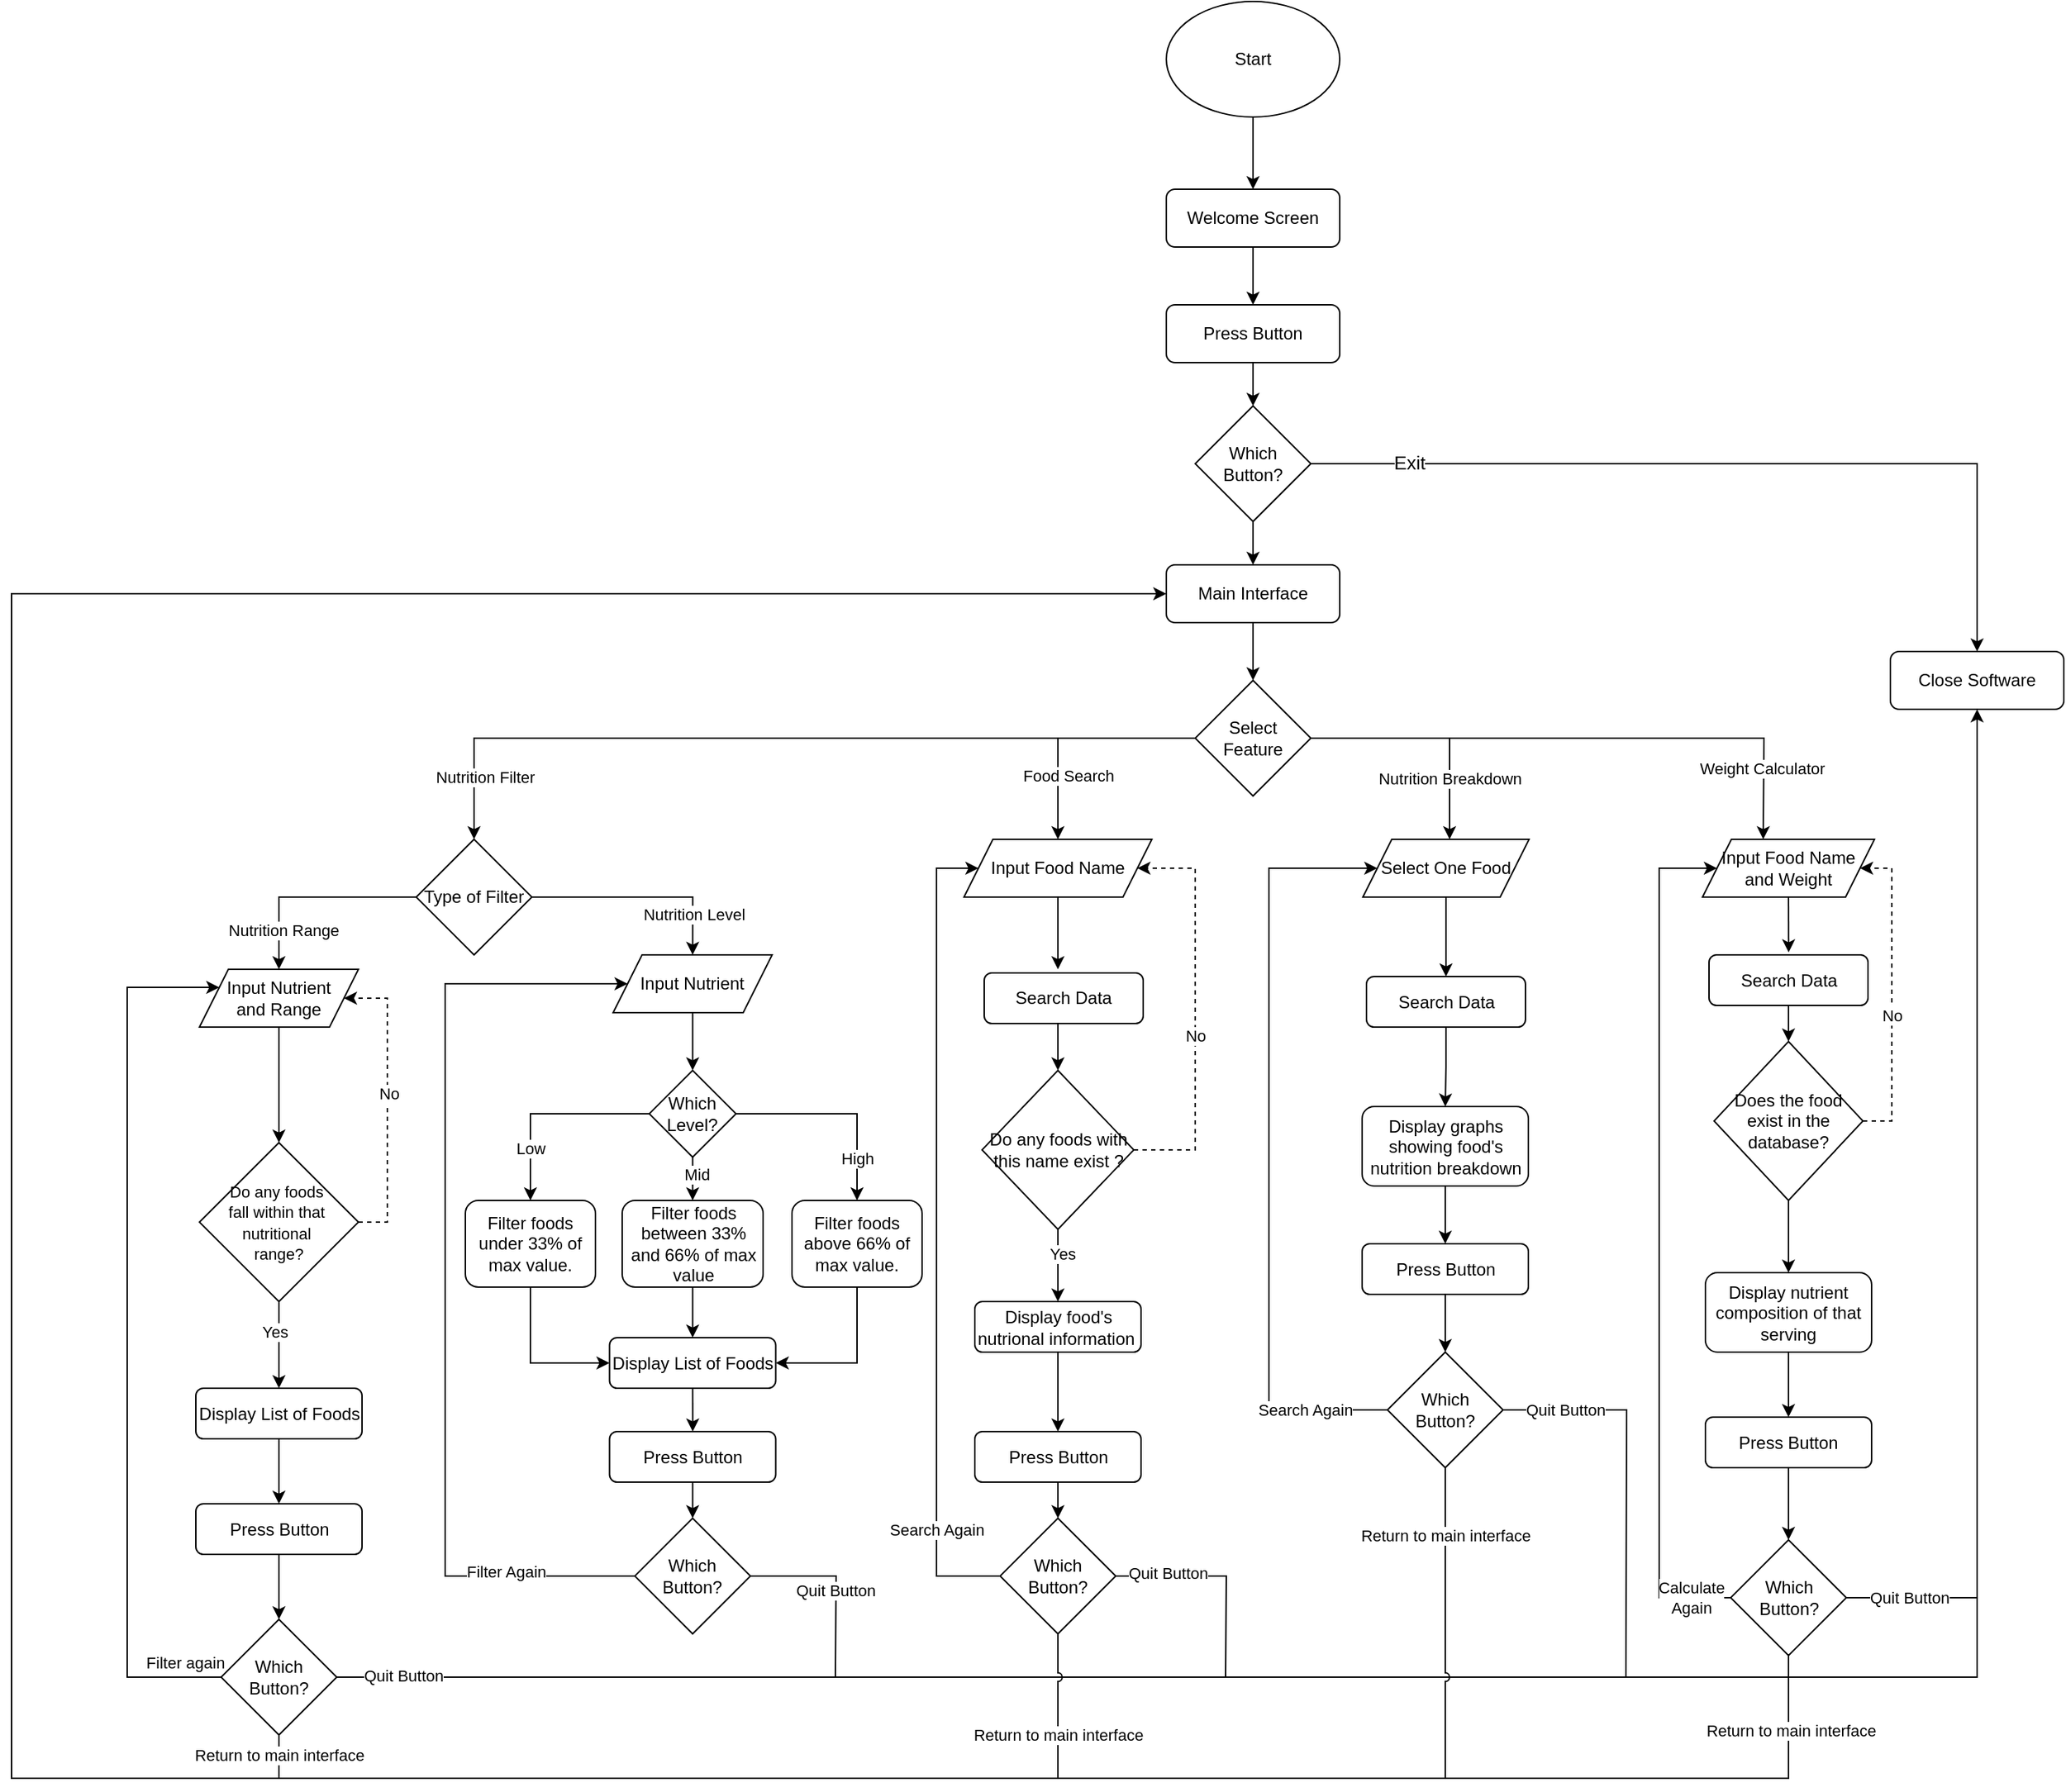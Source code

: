 <mxfile version="24.7.7">
  <diagram id="C5RBs43oDa-KdzZeNtuy" name="Page-1">
    <mxGraphModel dx="3215" dy="1512" grid="1" gridSize="10" guides="1" tooltips="1" connect="1" arrows="1" fold="1" page="1" pageScale="1" pageWidth="827" pageHeight="1169" math="0" shadow="0">
      <root>
        <mxCell id="WIyWlLk6GJQsqaUBKTNV-0" />
        <mxCell id="WIyWlLk6GJQsqaUBKTNV-1" parent="WIyWlLk6GJQsqaUBKTNV-0" />
        <mxCell id="heyaywztZK_FHNSPYzDM-2" style="edgeStyle=orthogonalEdgeStyle;rounded=0;orthogonalLoop=1;jettySize=auto;html=1;exitX=0.5;exitY=1;exitDx=0;exitDy=0;entryX=0.5;entryY=0;entryDx=0;entryDy=0;" edge="1" parent="WIyWlLk6GJQsqaUBKTNV-1" source="heyaywztZK_FHNSPYzDM-0" target="heyaywztZK_FHNSPYzDM-1">
          <mxGeometry relative="1" as="geometry" />
        </mxCell>
        <mxCell id="heyaywztZK_FHNSPYzDM-0" value="Start" style="ellipse;whiteSpace=wrap;html=1;" vertex="1" parent="WIyWlLk6GJQsqaUBKTNV-1">
          <mxGeometry x="439" y="30" width="120" height="80" as="geometry" />
        </mxCell>
        <mxCell id="heyaywztZK_FHNSPYzDM-6" style="edgeStyle=orthogonalEdgeStyle;rounded=0;orthogonalLoop=1;jettySize=auto;html=1;exitX=0.5;exitY=1;exitDx=0;exitDy=0;entryX=0.5;entryY=0;entryDx=0;entryDy=0;" edge="1" parent="WIyWlLk6GJQsqaUBKTNV-1" source="heyaywztZK_FHNSPYzDM-1" target="heyaywztZK_FHNSPYzDM-5">
          <mxGeometry relative="1" as="geometry" />
        </mxCell>
        <mxCell id="heyaywztZK_FHNSPYzDM-1" value="Welcome Screen" style="rounded=1;whiteSpace=wrap;html=1;" vertex="1" parent="WIyWlLk6GJQsqaUBKTNV-1">
          <mxGeometry x="439" y="160" width="120" height="40" as="geometry" />
        </mxCell>
        <mxCell id="heyaywztZK_FHNSPYzDM-8" style="edgeStyle=orthogonalEdgeStyle;rounded=0;orthogonalLoop=1;jettySize=auto;html=1;exitX=1;exitY=0.5;exitDx=0;exitDy=0;entryX=0.5;entryY=0;entryDx=0;entryDy=0;" edge="1" parent="WIyWlLk6GJQsqaUBKTNV-1" source="heyaywztZK_FHNSPYzDM-3" target="heyaywztZK_FHNSPYzDM-7">
          <mxGeometry relative="1" as="geometry" />
        </mxCell>
        <mxCell id="heyaywztZK_FHNSPYzDM-9" value="&lt;font style=&quot;font-size: 13px;&quot;&gt;Exit&lt;/font&gt;" style="edgeLabel;html=1;align=center;verticalAlign=middle;resizable=0;points=[];" vertex="1" connectable="0" parent="heyaywztZK_FHNSPYzDM-8">
          <mxGeometry x="-0.77" y="1" relative="1" as="geometry">
            <mxPoint as="offset" />
          </mxGeometry>
        </mxCell>
        <mxCell id="heyaywztZK_FHNSPYzDM-13" style="edgeStyle=orthogonalEdgeStyle;rounded=0;orthogonalLoop=1;jettySize=auto;html=1;exitX=0.5;exitY=1;exitDx=0;exitDy=0;entryX=0.5;entryY=0;entryDx=0;entryDy=0;" edge="1" parent="WIyWlLk6GJQsqaUBKTNV-1" source="heyaywztZK_FHNSPYzDM-3" target="heyaywztZK_FHNSPYzDM-12">
          <mxGeometry relative="1" as="geometry" />
        </mxCell>
        <mxCell id="heyaywztZK_FHNSPYzDM-3" value="Which Button?" style="rhombus;whiteSpace=wrap;html=1;" vertex="1" parent="WIyWlLk6GJQsqaUBKTNV-1">
          <mxGeometry x="459" y="310" width="80" height="80" as="geometry" />
        </mxCell>
        <mxCell id="heyaywztZK_FHNSPYzDM-11" style="edgeStyle=orthogonalEdgeStyle;rounded=0;orthogonalLoop=1;jettySize=auto;html=1;exitX=0.5;exitY=1;exitDx=0;exitDy=0;entryX=0.5;entryY=0;entryDx=0;entryDy=0;" edge="1" parent="WIyWlLk6GJQsqaUBKTNV-1" source="heyaywztZK_FHNSPYzDM-5" target="heyaywztZK_FHNSPYzDM-3">
          <mxGeometry relative="1" as="geometry" />
        </mxCell>
        <mxCell id="heyaywztZK_FHNSPYzDM-5" value="Press Button" style="rounded=1;whiteSpace=wrap;html=1;" vertex="1" parent="WIyWlLk6GJQsqaUBKTNV-1">
          <mxGeometry x="439" y="240" width="120" height="40" as="geometry" />
        </mxCell>
        <mxCell id="heyaywztZK_FHNSPYzDM-7" value="Close Software" style="rounded=1;whiteSpace=wrap;html=1;" vertex="1" parent="WIyWlLk6GJQsqaUBKTNV-1">
          <mxGeometry x="940" y="480" width="120" height="40" as="geometry" />
        </mxCell>
        <mxCell id="heyaywztZK_FHNSPYzDM-15" style="edgeStyle=orthogonalEdgeStyle;rounded=0;orthogonalLoop=1;jettySize=auto;html=1;exitX=0.5;exitY=1;exitDx=0;exitDy=0;entryX=0.5;entryY=0;entryDx=0;entryDy=0;" edge="1" parent="WIyWlLk6GJQsqaUBKTNV-1" source="heyaywztZK_FHNSPYzDM-12" target="heyaywztZK_FHNSPYzDM-14">
          <mxGeometry relative="1" as="geometry" />
        </mxCell>
        <mxCell id="heyaywztZK_FHNSPYzDM-12" value="Main Interface" style="rounded=1;whiteSpace=wrap;html=1;" vertex="1" parent="WIyWlLk6GJQsqaUBKTNV-1">
          <mxGeometry x="439" y="420" width="120" height="40" as="geometry" />
        </mxCell>
        <mxCell id="heyaywztZK_FHNSPYzDM-20" style="edgeStyle=orthogonalEdgeStyle;rounded=0;orthogonalLoop=1;jettySize=auto;html=1;exitX=1;exitY=0.5;exitDx=0;exitDy=0;entryX=0.5;entryY=0;entryDx=0;entryDy=0;" edge="1" parent="WIyWlLk6GJQsqaUBKTNV-1" source="heyaywztZK_FHNSPYzDM-14">
          <mxGeometry relative="1" as="geometry">
            <mxPoint x="852" y="610" as="targetPoint" />
          </mxGeometry>
        </mxCell>
        <mxCell id="heyaywztZK_FHNSPYzDM-32" value="Weight Calculator" style="edgeLabel;html=1;align=center;verticalAlign=middle;resizable=0;points=[];" vertex="1" connectable="0" parent="heyaywztZK_FHNSPYzDM-20">
          <mxGeometry x="0.743" y="-1" relative="1" as="geometry">
            <mxPoint x="-1" as="offset" />
          </mxGeometry>
        </mxCell>
        <mxCell id="heyaywztZK_FHNSPYzDM-21" style="edgeStyle=orthogonalEdgeStyle;rounded=0;orthogonalLoop=1;jettySize=auto;html=1;exitX=0;exitY=0.5;exitDx=0;exitDy=0;entryX=0.5;entryY=0;entryDx=0;entryDy=0;" edge="1" parent="WIyWlLk6GJQsqaUBKTNV-1" source="heyaywztZK_FHNSPYzDM-14" target="heyaywztZK_FHNSPYzDM-30">
          <mxGeometry relative="1" as="geometry">
            <mxPoint x="110" y="600" as="targetPoint" />
          </mxGeometry>
        </mxCell>
        <mxCell id="heyaywztZK_FHNSPYzDM-28" value="Nutrition Filter&amp;nbsp;" style="edgeLabel;html=1;align=center;verticalAlign=middle;resizable=0;points=[];" vertex="1" connectable="0" parent="heyaywztZK_FHNSPYzDM-21">
          <mxGeometry x="0.724" relative="1" as="geometry">
            <mxPoint y="27" as="offset" />
          </mxGeometry>
        </mxCell>
        <mxCell id="heyaywztZK_FHNSPYzDM-14" value="Select Feature" style="rhombus;whiteSpace=wrap;html=1;" vertex="1" parent="WIyWlLk6GJQsqaUBKTNV-1">
          <mxGeometry x="459" y="500" width="80" height="80" as="geometry" />
        </mxCell>
        <mxCell id="heyaywztZK_FHNSPYzDM-22" value="" style="endArrow=classic;html=1;rounded=0;entryX=0.5;entryY=0;entryDx=0;entryDy=0;" edge="1" parent="WIyWlLk6GJQsqaUBKTNV-1">
          <mxGeometry width="50" height="50" relative="1" as="geometry">
            <mxPoint x="635" y="540" as="sourcePoint" />
            <mxPoint x="635" y="610" as="targetPoint" />
          </mxGeometry>
        </mxCell>
        <mxCell id="heyaywztZK_FHNSPYzDM-31" value="Nutrition Breakdown" style="edgeLabel;html=1;align=center;verticalAlign=middle;resizable=0;points=[];" vertex="1" connectable="0" parent="heyaywztZK_FHNSPYzDM-22">
          <mxGeometry x="-0.2" relative="1" as="geometry">
            <mxPoint as="offset" />
          </mxGeometry>
        </mxCell>
        <mxCell id="heyaywztZK_FHNSPYzDM-23" value="" style="endArrow=classic;html=1;rounded=0;entryX=0.5;entryY=0;entryDx=0;entryDy=0;" edge="1" parent="WIyWlLk6GJQsqaUBKTNV-1" target="heyaywztZK_FHNSPYzDM-39">
          <mxGeometry width="50" height="50" relative="1" as="geometry">
            <mxPoint x="364" y="540" as="sourcePoint" />
            <mxPoint x="354.58" y="610" as="targetPoint" />
          </mxGeometry>
        </mxCell>
        <mxCell id="heyaywztZK_FHNSPYzDM-29" value="Food Search" style="edgeLabel;html=1;align=center;verticalAlign=middle;resizable=0;points=[];" vertex="1" connectable="0" parent="heyaywztZK_FHNSPYzDM-23">
          <mxGeometry x="-0.257" y="-2" relative="1" as="geometry">
            <mxPoint x="9" as="offset" />
          </mxGeometry>
        </mxCell>
        <mxCell id="heyaywztZK_FHNSPYzDM-33" style="edgeStyle=orthogonalEdgeStyle;rounded=0;orthogonalLoop=1;jettySize=auto;html=1;exitX=0;exitY=0.5;exitDx=0;exitDy=0;entryX=0.5;entryY=0;entryDx=0;entryDy=0;" edge="1" parent="WIyWlLk6GJQsqaUBKTNV-1" source="heyaywztZK_FHNSPYzDM-30" target="heyaywztZK_FHNSPYzDM-34">
          <mxGeometry relative="1" as="geometry">
            <mxPoint x="-130" y="700" as="targetPoint" />
            <mxPoint x="-130.0" y="640" as="sourcePoint" />
            <Array as="points">
              <mxPoint x="-175" y="650" />
            </Array>
          </mxGeometry>
        </mxCell>
        <mxCell id="heyaywztZK_FHNSPYzDM-37" value="Nutrition Range" style="edgeLabel;html=1;align=center;verticalAlign=middle;resizable=0;points=[];" vertex="1" connectable="0" parent="heyaywztZK_FHNSPYzDM-33">
          <mxGeometry x="0.396" y="3" relative="1" as="geometry">
            <mxPoint y="17" as="offset" />
          </mxGeometry>
        </mxCell>
        <mxCell id="heyaywztZK_FHNSPYzDM-77" style="edgeStyle=orthogonalEdgeStyle;rounded=0;orthogonalLoop=1;jettySize=auto;html=1;exitX=1;exitY=0.5;exitDx=0;exitDy=0;entryX=0.5;entryY=0;entryDx=0;entryDy=0;" edge="1" parent="WIyWlLk6GJQsqaUBKTNV-1" source="heyaywztZK_FHNSPYzDM-30" target="heyaywztZK_FHNSPYzDM-65">
          <mxGeometry relative="1" as="geometry" />
        </mxCell>
        <mxCell id="heyaywztZK_FHNSPYzDM-78" value="Nutrition Level" style="edgeLabel;html=1;align=center;verticalAlign=middle;resizable=0;points=[];" vertex="1" connectable="0" parent="heyaywztZK_FHNSPYzDM-77">
          <mxGeometry x="0.633" relative="1" as="geometry">
            <mxPoint as="offset" />
          </mxGeometry>
        </mxCell>
        <mxCell id="heyaywztZK_FHNSPYzDM-30" value="Type of Filter" style="rhombus;whiteSpace=wrap;html=1;" vertex="1" parent="WIyWlLk6GJQsqaUBKTNV-1">
          <mxGeometry x="-80" y="610" width="80" height="80" as="geometry" />
        </mxCell>
        <mxCell id="heyaywztZK_FHNSPYzDM-57" style="edgeStyle=orthogonalEdgeStyle;rounded=0;orthogonalLoop=1;jettySize=auto;html=1;exitX=0.5;exitY=1;exitDx=0;exitDy=0;entryX=0.5;entryY=0;entryDx=0;entryDy=0;" edge="1" parent="WIyWlLk6GJQsqaUBKTNV-1" source="heyaywztZK_FHNSPYzDM-34" target="heyaywztZK_FHNSPYzDM-56">
          <mxGeometry relative="1" as="geometry" />
        </mxCell>
        <mxCell id="heyaywztZK_FHNSPYzDM-34" value="Input Nutrient&lt;div&gt;and Range&lt;/div&gt;" style="shape=parallelogram;perimeter=parallelogramPerimeter;whiteSpace=wrap;html=1;fixedSize=1;" vertex="1" parent="WIyWlLk6GJQsqaUBKTNV-1">
          <mxGeometry x="-230" y="700" width="110" height="40" as="geometry" />
        </mxCell>
        <mxCell id="heyaywztZK_FHNSPYzDM-110" style="edgeStyle=orthogonalEdgeStyle;rounded=0;orthogonalLoop=1;jettySize=auto;html=1;exitX=0.5;exitY=1;exitDx=0;exitDy=0;" edge="1" parent="WIyWlLk6GJQsqaUBKTNV-1" source="heyaywztZK_FHNSPYzDM-39">
          <mxGeometry relative="1" as="geometry">
            <mxPoint x="364" y="700" as="targetPoint" />
          </mxGeometry>
        </mxCell>
        <mxCell id="heyaywztZK_FHNSPYzDM-39" value="Input Food Name" style="shape=parallelogram;perimeter=parallelogramPerimeter;whiteSpace=wrap;html=1;fixedSize=1;" vertex="1" parent="WIyWlLk6GJQsqaUBKTNV-1">
          <mxGeometry x="299" y="610" width="130" height="40" as="geometry" />
        </mxCell>
        <mxCell id="heyaywztZK_FHNSPYzDM-133" style="edgeStyle=orthogonalEdgeStyle;rounded=0;orthogonalLoop=1;jettySize=auto;html=1;exitX=0.5;exitY=1;exitDx=0;exitDy=0;entryX=0.5;entryY=0;entryDx=0;entryDy=0;" edge="1" parent="WIyWlLk6GJQsqaUBKTNV-1" source="heyaywztZK_FHNSPYzDM-40" target="heyaywztZK_FHNSPYzDM-132">
          <mxGeometry relative="1" as="geometry" />
        </mxCell>
        <mxCell id="heyaywztZK_FHNSPYzDM-40" value="Select One Food" style="shape=parallelogram;perimeter=parallelogramPerimeter;whiteSpace=wrap;html=1;fixedSize=1;" vertex="1" parent="WIyWlLk6GJQsqaUBKTNV-1">
          <mxGeometry x="575" y="610" width="115" height="40" as="geometry" />
        </mxCell>
        <mxCell id="heyaywztZK_FHNSPYzDM-41" value="Input Food Name&lt;div&gt;and Weight&lt;/div&gt;" style="shape=parallelogram;perimeter=parallelogramPerimeter;whiteSpace=wrap;html=1;fixedSize=1;" vertex="1" parent="WIyWlLk6GJQsqaUBKTNV-1">
          <mxGeometry x="810" y="610" width="119" height="40" as="geometry" />
        </mxCell>
        <mxCell id="heyaywztZK_FHNSPYzDM-47" style="edgeStyle=orthogonalEdgeStyle;rounded=0;orthogonalLoop=1;jettySize=auto;html=1;exitX=0;exitY=0.5;exitDx=0;exitDy=0;entryX=0.5;entryY=0;entryDx=0;entryDy=0;" edge="1" parent="WIyWlLk6GJQsqaUBKTNV-1" source="heyaywztZK_FHNSPYzDM-42" target="heyaywztZK_FHNSPYzDM-45">
          <mxGeometry relative="1" as="geometry" />
        </mxCell>
        <mxCell id="heyaywztZK_FHNSPYzDM-52" value="Low" style="edgeLabel;html=1;align=center;verticalAlign=middle;resizable=0;points=[];" vertex="1" connectable="0" parent="heyaywztZK_FHNSPYzDM-47">
          <mxGeometry x="0.486" relative="1" as="geometry">
            <mxPoint as="offset" />
          </mxGeometry>
        </mxCell>
        <mxCell id="heyaywztZK_FHNSPYzDM-51" style="edgeStyle=orthogonalEdgeStyle;rounded=0;orthogonalLoop=1;jettySize=auto;html=1;exitX=0.5;exitY=1;exitDx=0;exitDy=0;entryX=0.5;entryY=0;entryDx=0;entryDy=0;" edge="1" parent="WIyWlLk6GJQsqaUBKTNV-1" source="heyaywztZK_FHNSPYzDM-42" target="heyaywztZK_FHNSPYzDM-48">
          <mxGeometry relative="1" as="geometry" />
        </mxCell>
        <mxCell id="heyaywztZK_FHNSPYzDM-53" value="Mid" style="edgeLabel;html=1;align=center;verticalAlign=middle;resizable=0;points=[];" vertex="1" connectable="0" parent="heyaywztZK_FHNSPYzDM-51">
          <mxGeometry x="-0.208" y="2" relative="1" as="geometry">
            <mxPoint as="offset" />
          </mxGeometry>
        </mxCell>
        <mxCell id="heyaywztZK_FHNSPYzDM-54" style="edgeStyle=orthogonalEdgeStyle;rounded=0;orthogonalLoop=1;jettySize=auto;html=1;exitX=1;exitY=0.5;exitDx=0;exitDy=0;entryX=0.5;entryY=0;entryDx=0;entryDy=0;" edge="1" parent="WIyWlLk6GJQsqaUBKTNV-1" source="heyaywztZK_FHNSPYzDM-42" target="heyaywztZK_FHNSPYzDM-50">
          <mxGeometry relative="1" as="geometry">
            <Array as="points">
              <mxPoint x="225" y="800" />
            </Array>
          </mxGeometry>
        </mxCell>
        <mxCell id="heyaywztZK_FHNSPYzDM-55" value="High" style="edgeLabel;html=1;align=center;verticalAlign=middle;resizable=0;points=[];" vertex="1" connectable="0" parent="heyaywztZK_FHNSPYzDM-54">
          <mxGeometry x="0.589" relative="1" as="geometry">
            <mxPoint as="offset" />
          </mxGeometry>
        </mxCell>
        <mxCell id="heyaywztZK_FHNSPYzDM-42" value="Which Level?" style="rhombus;whiteSpace=wrap;html=1;" vertex="1" parent="WIyWlLk6GJQsqaUBKTNV-1">
          <mxGeometry x="81.25" y="770" width="60" height="60" as="geometry" />
        </mxCell>
        <mxCell id="heyaywztZK_FHNSPYzDM-96" style="edgeStyle=orthogonalEdgeStyle;rounded=0;orthogonalLoop=1;jettySize=auto;html=1;exitX=0.5;exitY=1;exitDx=0;exitDy=0;entryX=0;entryY=0.5;entryDx=0;entryDy=0;" edge="1" parent="WIyWlLk6GJQsqaUBKTNV-1" source="heyaywztZK_FHNSPYzDM-45" target="heyaywztZK_FHNSPYzDM-85">
          <mxGeometry relative="1" as="geometry" />
        </mxCell>
        <mxCell id="heyaywztZK_FHNSPYzDM-45" value="Filter foods under 33% of max value." style="rounded=1;whiteSpace=wrap;html=1;" vertex="1" parent="WIyWlLk6GJQsqaUBKTNV-1">
          <mxGeometry x="-46" y="860" width="90" height="60" as="geometry" />
        </mxCell>
        <mxCell id="heyaywztZK_FHNSPYzDM-90" style="edgeStyle=orthogonalEdgeStyle;rounded=0;orthogonalLoop=1;jettySize=auto;html=1;exitX=0.5;exitY=1;exitDx=0;exitDy=0;entryX=0.5;entryY=0;entryDx=0;entryDy=0;" edge="1" parent="WIyWlLk6GJQsqaUBKTNV-1" source="heyaywztZK_FHNSPYzDM-48" target="heyaywztZK_FHNSPYzDM-85">
          <mxGeometry relative="1" as="geometry">
            <mxPoint x="111.333" y="940.083" as="targetPoint" />
          </mxGeometry>
        </mxCell>
        <mxCell id="heyaywztZK_FHNSPYzDM-48" value="Filter foods between 33% and 66% of max value" style="rounded=1;whiteSpace=wrap;html=1;" vertex="1" parent="WIyWlLk6GJQsqaUBKTNV-1">
          <mxGeometry x="62.5" y="860" width="97.5" height="60" as="geometry" />
        </mxCell>
        <mxCell id="heyaywztZK_FHNSPYzDM-97" style="edgeStyle=orthogonalEdgeStyle;rounded=0;orthogonalLoop=1;jettySize=auto;html=1;exitX=0.5;exitY=1;exitDx=0;exitDy=0;entryX=1;entryY=0.5;entryDx=0;entryDy=0;" edge="1" parent="WIyWlLk6GJQsqaUBKTNV-1" source="heyaywztZK_FHNSPYzDM-50" target="heyaywztZK_FHNSPYzDM-85">
          <mxGeometry relative="1" as="geometry" />
        </mxCell>
        <mxCell id="heyaywztZK_FHNSPYzDM-50" value="Filter foods above 66% of max value." style="rounded=1;whiteSpace=wrap;html=1;" vertex="1" parent="WIyWlLk6GJQsqaUBKTNV-1">
          <mxGeometry x="180" y="860" width="90" height="60" as="geometry" />
        </mxCell>
        <mxCell id="heyaywztZK_FHNSPYzDM-59" value="" style="edgeStyle=orthogonalEdgeStyle;rounded=0;orthogonalLoop=1;jettySize=auto;html=1;" edge="1" parent="WIyWlLk6GJQsqaUBKTNV-1" source="heyaywztZK_FHNSPYzDM-56" target="heyaywztZK_FHNSPYzDM-58">
          <mxGeometry relative="1" as="geometry" />
        </mxCell>
        <mxCell id="heyaywztZK_FHNSPYzDM-60" value="Yes" style="edgeLabel;html=1;align=center;verticalAlign=middle;resizable=0;points=[];" vertex="1" connectable="0" parent="heyaywztZK_FHNSPYzDM-59">
          <mxGeometry x="-0.302" y="-3" relative="1" as="geometry">
            <mxPoint as="offset" />
          </mxGeometry>
        </mxCell>
        <mxCell id="heyaywztZK_FHNSPYzDM-73" style="edgeStyle=orthogonalEdgeStyle;rounded=0;orthogonalLoop=1;jettySize=auto;html=1;exitX=1;exitY=0.5;exitDx=0;exitDy=0;entryX=1;entryY=0.5;entryDx=0;entryDy=0;dashed=1;" edge="1" parent="WIyWlLk6GJQsqaUBKTNV-1" source="heyaywztZK_FHNSPYzDM-56" target="heyaywztZK_FHNSPYzDM-34">
          <mxGeometry relative="1" as="geometry">
            <Array as="points">
              <mxPoint x="-100" y="875" />
              <mxPoint x="-100" y="720" />
            </Array>
          </mxGeometry>
        </mxCell>
        <mxCell id="heyaywztZK_FHNSPYzDM-74" value="No" style="edgeLabel;html=1;align=center;verticalAlign=middle;resizable=0;points=[];" vertex="1" connectable="0" parent="heyaywztZK_FHNSPYzDM-73">
          <mxGeometry x="0.065" y="-1" relative="1" as="geometry">
            <mxPoint as="offset" />
          </mxGeometry>
        </mxCell>
        <mxCell id="heyaywztZK_FHNSPYzDM-56" value="&lt;font style=&quot;font-size: 11px;&quot;&gt;Do any foods&amp;nbsp;&lt;/font&gt;&lt;div&gt;&lt;font style=&quot;font-size: 11px;&quot;&gt;fall within that&amp;nbsp;&lt;/font&gt;&lt;div&gt;&lt;font style=&quot;font-size: 11px;&quot;&gt;nutritional&amp;nbsp;&lt;/font&gt;&lt;/div&gt;&lt;div&gt;&lt;font style=&quot;font-size: 11px;&quot;&gt;range?&lt;/font&gt;&lt;/div&gt;&lt;/div&gt;" style="rhombus;whiteSpace=wrap;html=1;" vertex="1" parent="WIyWlLk6GJQsqaUBKTNV-1">
          <mxGeometry x="-230" y="820" width="110" height="110" as="geometry" />
        </mxCell>
        <mxCell id="heyaywztZK_FHNSPYzDM-68" style="edgeStyle=orthogonalEdgeStyle;rounded=0;orthogonalLoop=1;jettySize=auto;html=1;exitX=0.5;exitY=1;exitDx=0;exitDy=0;" edge="1" parent="WIyWlLk6GJQsqaUBKTNV-1" source="heyaywztZK_FHNSPYzDM-58" target="heyaywztZK_FHNSPYzDM-67">
          <mxGeometry relative="1" as="geometry" />
        </mxCell>
        <mxCell id="heyaywztZK_FHNSPYzDM-58" value="Display List of Foods" style="whiteSpace=wrap;html=1;rounded=1;" vertex="1" parent="WIyWlLk6GJQsqaUBKTNV-1">
          <mxGeometry x="-232.5" y="990" width="115" height="35" as="geometry" />
        </mxCell>
        <mxCell id="heyaywztZK_FHNSPYzDM-66" style="edgeStyle=orthogonalEdgeStyle;rounded=0;orthogonalLoop=1;jettySize=auto;html=1;exitX=0.5;exitY=1;exitDx=0;exitDy=0;entryX=0.5;entryY=0;entryDx=0;entryDy=0;" edge="1" parent="WIyWlLk6GJQsqaUBKTNV-1" source="heyaywztZK_FHNSPYzDM-65" target="heyaywztZK_FHNSPYzDM-42">
          <mxGeometry relative="1" as="geometry" />
        </mxCell>
        <mxCell id="heyaywztZK_FHNSPYzDM-65" value="Input Nutrient" style="shape=parallelogram;perimeter=parallelogramPerimeter;whiteSpace=wrap;html=1;fixedSize=1;" vertex="1" parent="WIyWlLk6GJQsqaUBKTNV-1">
          <mxGeometry x="56.25" y="690" width="110" height="40" as="geometry" />
        </mxCell>
        <mxCell id="heyaywztZK_FHNSPYzDM-70" style="edgeStyle=orthogonalEdgeStyle;rounded=0;orthogonalLoop=1;jettySize=auto;html=1;exitX=0.5;exitY=1;exitDx=0;exitDy=0;entryX=0.5;entryY=0;entryDx=0;entryDy=0;" edge="1" parent="WIyWlLk6GJQsqaUBKTNV-1" source="heyaywztZK_FHNSPYzDM-67" target="heyaywztZK_FHNSPYzDM-69">
          <mxGeometry relative="1" as="geometry" />
        </mxCell>
        <mxCell id="heyaywztZK_FHNSPYzDM-67" value="Press Button" style="whiteSpace=wrap;html=1;rounded=1;" vertex="1" parent="WIyWlLk6GJQsqaUBKTNV-1">
          <mxGeometry x="-232.5" y="1070" width="115" height="35" as="geometry" />
        </mxCell>
        <mxCell id="heyaywztZK_FHNSPYzDM-72" style="edgeStyle=orthogonalEdgeStyle;rounded=0;orthogonalLoop=1;jettySize=auto;html=1;exitX=0;exitY=0.5;exitDx=0;exitDy=0;entryX=0;entryY=0.25;entryDx=0;entryDy=0;" edge="1" parent="WIyWlLk6GJQsqaUBKTNV-1" source="heyaywztZK_FHNSPYzDM-69" target="heyaywztZK_FHNSPYzDM-34">
          <mxGeometry relative="1" as="geometry">
            <mxPoint x="-221.667" y="720" as="targetPoint" />
            <Array as="points">
              <mxPoint x="-280" y="1190" />
              <mxPoint x="-280" y="713" />
            </Array>
          </mxGeometry>
        </mxCell>
        <mxCell id="heyaywztZK_FHNSPYzDM-100" value="Filter again" style="edgeLabel;html=1;align=center;verticalAlign=middle;resizable=0;points=[];" vertex="1" connectable="0" parent="heyaywztZK_FHNSPYzDM-72">
          <mxGeometry x="-0.842" y="2" relative="1" as="geometry">
            <mxPoint x="23" y="-12" as="offset" />
          </mxGeometry>
        </mxCell>
        <mxCell id="heyaywztZK_FHNSPYzDM-75" style="edgeStyle=orthogonalEdgeStyle;rounded=0;orthogonalLoop=1;jettySize=auto;html=1;exitX=1;exitY=0.5;exitDx=0;exitDy=0;entryX=0.5;entryY=1;entryDx=0;entryDy=0;" edge="1" parent="WIyWlLk6GJQsqaUBKTNV-1" source="heyaywztZK_FHNSPYzDM-69" target="heyaywztZK_FHNSPYzDM-7">
          <mxGeometry relative="1" as="geometry">
            <Array as="points">
              <mxPoint x="1000" y="1190" />
            </Array>
          </mxGeometry>
        </mxCell>
        <mxCell id="heyaywztZK_FHNSPYzDM-98" value="Quit Button" style="edgeLabel;html=1;align=center;verticalAlign=middle;resizable=0;points=[];" vertex="1" connectable="0" parent="heyaywztZK_FHNSPYzDM-75">
          <mxGeometry x="-0.949" y="1" relative="1" as="geometry">
            <mxPoint as="offset" />
          </mxGeometry>
        </mxCell>
        <mxCell id="heyaywztZK_FHNSPYzDM-105" style="edgeStyle=orthogonalEdgeStyle;rounded=0;orthogonalLoop=1;jettySize=auto;html=1;exitX=0.5;exitY=1;exitDx=0;exitDy=0;endArrow=none;endFill=0;" edge="1" parent="WIyWlLk6GJQsqaUBKTNV-1" source="heyaywztZK_FHNSPYzDM-69">
          <mxGeometry relative="1" as="geometry">
            <mxPoint x="-175" y="1260" as="targetPoint" />
          </mxGeometry>
        </mxCell>
        <mxCell id="heyaywztZK_FHNSPYzDM-108" value="Return to main interface" style="edgeLabel;html=1;align=center;verticalAlign=middle;resizable=0;points=[];" vertex="1" connectable="0" parent="heyaywztZK_FHNSPYzDM-105">
          <mxGeometry x="0.028" relative="1" as="geometry">
            <mxPoint y="-2" as="offset" />
          </mxGeometry>
        </mxCell>
        <mxCell id="heyaywztZK_FHNSPYzDM-69" value="Which Button?" style="rhombus;whiteSpace=wrap;html=1;" vertex="1" parent="WIyWlLk6GJQsqaUBKTNV-1">
          <mxGeometry x="-215" y="1150" width="80" height="80" as="geometry" />
        </mxCell>
        <mxCell id="heyaywztZK_FHNSPYzDM-84" style="edgeStyle=orthogonalEdgeStyle;rounded=0;orthogonalLoop=1;jettySize=auto;html=1;exitX=0.5;exitY=1;exitDx=0;exitDy=0;" edge="1" parent="WIyWlLk6GJQsqaUBKTNV-1" source="heyaywztZK_FHNSPYzDM-85" target="heyaywztZK_FHNSPYzDM-87">
          <mxGeometry relative="1" as="geometry" />
        </mxCell>
        <mxCell id="heyaywztZK_FHNSPYzDM-85" value="Display List of Foods" style="whiteSpace=wrap;html=1;shadow=0;rounded=1;" vertex="1" parent="WIyWlLk6GJQsqaUBKTNV-1">
          <mxGeometry x="53.75" y="955" width="115" height="35" as="geometry" />
        </mxCell>
        <mxCell id="heyaywztZK_FHNSPYzDM-86" style="edgeStyle=orthogonalEdgeStyle;rounded=0;orthogonalLoop=1;jettySize=auto;html=1;exitX=0.5;exitY=1;exitDx=0;exitDy=0;entryX=0.5;entryY=0;entryDx=0;entryDy=0;" edge="1" parent="WIyWlLk6GJQsqaUBKTNV-1" source="heyaywztZK_FHNSPYzDM-87" target="heyaywztZK_FHNSPYzDM-88">
          <mxGeometry relative="1" as="geometry">
            <mxPoint x="111.25" y="1090" as="targetPoint" />
          </mxGeometry>
        </mxCell>
        <mxCell id="heyaywztZK_FHNSPYzDM-87" value="Press Button" style="whiteSpace=wrap;html=1;rounded=1;" vertex="1" parent="WIyWlLk6GJQsqaUBKTNV-1">
          <mxGeometry x="53.75" y="1020" width="115" height="35" as="geometry" />
        </mxCell>
        <mxCell id="heyaywztZK_FHNSPYzDM-95" style="edgeStyle=orthogonalEdgeStyle;rounded=0;orthogonalLoop=1;jettySize=auto;html=1;exitX=0;exitY=0.5;exitDx=0;exitDy=0;entryX=0;entryY=0.5;entryDx=0;entryDy=0;" edge="1" parent="WIyWlLk6GJQsqaUBKTNV-1" source="heyaywztZK_FHNSPYzDM-88" target="heyaywztZK_FHNSPYzDM-65">
          <mxGeometry relative="1" as="geometry">
            <Array as="points">
              <mxPoint x="-60" y="1120" />
              <mxPoint x="-60" y="710" />
            </Array>
          </mxGeometry>
        </mxCell>
        <mxCell id="heyaywztZK_FHNSPYzDM-102" value="Filter Again" style="edgeLabel;html=1;align=center;verticalAlign=middle;resizable=0;points=[];" vertex="1" connectable="0" parent="heyaywztZK_FHNSPYzDM-95">
          <mxGeometry x="-0.732" y="-3" relative="1" as="geometry">
            <mxPoint as="offset" />
          </mxGeometry>
        </mxCell>
        <mxCell id="heyaywztZK_FHNSPYzDM-103" style="edgeStyle=orthogonalEdgeStyle;rounded=0;orthogonalLoop=1;jettySize=auto;html=1;exitX=1;exitY=0.5;exitDx=0;exitDy=0;endArrow=none;endFill=0;" edge="1" parent="WIyWlLk6GJQsqaUBKTNV-1" source="heyaywztZK_FHNSPYzDM-88">
          <mxGeometry relative="1" as="geometry">
            <mxPoint x="210" y="1190" as="targetPoint" />
          </mxGeometry>
        </mxCell>
        <mxCell id="heyaywztZK_FHNSPYzDM-107" value="Quit Button" style="edgeLabel;html=1;align=center;verticalAlign=middle;resizable=0;points=[];" vertex="1" connectable="0" parent="heyaywztZK_FHNSPYzDM-103">
          <mxGeometry x="-0.6" y="-3" relative="1" as="geometry">
            <mxPoint x="32" y="7" as="offset" />
          </mxGeometry>
        </mxCell>
        <mxCell id="heyaywztZK_FHNSPYzDM-88" value="Which Button?" style="rhombus;whiteSpace=wrap;html=1;" vertex="1" parent="WIyWlLk6GJQsqaUBKTNV-1">
          <mxGeometry x="71.25" y="1080" width="80" height="80" as="geometry" />
        </mxCell>
        <mxCell id="heyaywztZK_FHNSPYzDM-115" style="edgeStyle=orthogonalEdgeStyle;rounded=0;orthogonalLoop=1;jettySize=auto;html=1;exitX=0.5;exitY=1;exitDx=0;exitDy=0;entryX=0.5;entryY=0;entryDx=0;entryDy=0;" edge="1" parent="WIyWlLk6GJQsqaUBKTNV-1" source="heyaywztZK_FHNSPYzDM-113" target="heyaywztZK_FHNSPYzDM-114">
          <mxGeometry relative="1" as="geometry" />
        </mxCell>
        <mxCell id="heyaywztZK_FHNSPYzDM-113" value="Search Data" style="whiteSpace=wrap;html=1;shadow=0;rounded=1;" vertex="1" parent="WIyWlLk6GJQsqaUBKTNV-1">
          <mxGeometry x="313" y="702.5" width="110" height="35" as="geometry" />
        </mxCell>
        <mxCell id="heyaywztZK_FHNSPYzDM-117" style="edgeStyle=orthogonalEdgeStyle;rounded=0;orthogonalLoop=1;jettySize=auto;html=1;exitX=1;exitY=0.5;exitDx=0;exitDy=0;entryX=1;entryY=0.5;entryDx=0;entryDy=0;dashed=1;" edge="1" parent="WIyWlLk6GJQsqaUBKTNV-1" source="heyaywztZK_FHNSPYzDM-114" target="heyaywztZK_FHNSPYzDM-39">
          <mxGeometry relative="1" as="geometry">
            <Array as="points">
              <mxPoint x="459" y="825" />
              <mxPoint x="459" y="630" />
            </Array>
          </mxGeometry>
        </mxCell>
        <mxCell id="heyaywztZK_FHNSPYzDM-118" value="No" style="edgeLabel;html=1;align=center;verticalAlign=middle;resizable=0;points=[];" vertex="1" connectable="0" parent="heyaywztZK_FHNSPYzDM-117">
          <mxGeometry x="-0.117" relative="1" as="geometry">
            <mxPoint y="1" as="offset" />
          </mxGeometry>
        </mxCell>
        <mxCell id="heyaywztZK_FHNSPYzDM-120" style="edgeStyle=orthogonalEdgeStyle;rounded=0;orthogonalLoop=1;jettySize=auto;html=1;exitX=0.5;exitY=1;exitDx=0;exitDy=0;entryX=0.5;entryY=0;entryDx=0;entryDy=0;" edge="1" parent="WIyWlLk6GJQsqaUBKTNV-1" source="heyaywztZK_FHNSPYzDM-114" target="heyaywztZK_FHNSPYzDM-119">
          <mxGeometry relative="1" as="geometry" />
        </mxCell>
        <mxCell id="heyaywztZK_FHNSPYzDM-121" value="Yes" style="edgeLabel;html=1;align=center;verticalAlign=middle;resizable=0;points=[];" vertex="1" connectable="0" parent="heyaywztZK_FHNSPYzDM-120">
          <mxGeometry x="-0.32" y="3" relative="1" as="geometry">
            <mxPoint as="offset" />
          </mxGeometry>
        </mxCell>
        <mxCell id="heyaywztZK_FHNSPYzDM-114" value="Do any foods with this name exist ?" style="rhombus;whiteSpace=wrap;html=1;" vertex="1" parent="WIyWlLk6GJQsqaUBKTNV-1">
          <mxGeometry x="311.5" y="770" width="105" height="110" as="geometry" />
        </mxCell>
        <mxCell id="heyaywztZK_FHNSPYzDM-123" style="edgeStyle=orthogonalEdgeStyle;rounded=0;orthogonalLoop=1;jettySize=auto;html=1;exitX=0.5;exitY=1;exitDx=0;exitDy=0;entryX=0.5;entryY=0;entryDx=0;entryDy=0;" edge="1" parent="WIyWlLk6GJQsqaUBKTNV-1" source="heyaywztZK_FHNSPYzDM-119" target="heyaywztZK_FHNSPYzDM-122">
          <mxGeometry relative="1" as="geometry" />
        </mxCell>
        <mxCell id="heyaywztZK_FHNSPYzDM-119" value="Display food&#39;s nutrional information&amp;nbsp;" style="whiteSpace=wrap;html=1;shadow=0;rounded=1;" vertex="1" parent="WIyWlLk6GJQsqaUBKTNV-1">
          <mxGeometry x="306.5" y="930" width="115" height="35" as="geometry" />
        </mxCell>
        <mxCell id="heyaywztZK_FHNSPYzDM-125" style="edgeStyle=orthogonalEdgeStyle;rounded=0;orthogonalLoop=1;jettySize=auto;html=1;exitX=0.5;exitY=1;exitDx=0;exitDy=0;entryX=0.5;entryY=0;entryDx=0;entryDy=0;" edge="1" parent="WIyWlLk6GJQsqaUBKTNV-1" source="heyaywztZK_FHNSPYzDM-122" target="heyaywztZK_FHNSPYzDM-124">
          <mxGeometry relative="1" as="geometry" />
        </mxCell>
        <mxCell id="heyaywztZK_FHNSPYzDM-122" value="Press Button" style="whiteSpace=wrap;html=1;rounded=1;" vertex="1" parent="WIyWlLk6GJQsqaUBKTNV-1">
          <mxGeometry x="306.5" y="1020" width="115" height="35" as="geometry" />
        </mxCell>
        <mxCell id="heyaywztZK_FHNSPYzDM-126" style="edgeStyle=orthogonalEdgeStyle;rounded=0;orthogonalLoop=1;jettySize=auto;html=1;exitX=0.5;exitY=1;exitDx=0;exitDy=0;endArrow=none;endFill=0;jumpStyle=arc;" edge="1" parent="WIyWlLk6GJQsqaUBKTNV-1" source="heyaywztZK_FHNSPYzDM-124">
          <mxGeometry relative="1" as="geometry">
            <mxPoint x="364" y="1260" as="targetPoint" />
            <Array as="points">
              <mxPoint x="364" y="1250" />
            </Array>
          </mxGeometry>
        </mxCell>
        <mxCell id="heyaywztZK_FHNSPYzDM-131" value="Return to main interface" style="edgeLabel;html=1;align=center;verticalAlign=middle;resizable=0;points=[];" vertex="1" connectable="0" parent="heyaywztZK_FHNSPYzDM-126">
          <mxGeometry x="-0.731" y="3" relative="1" as="geometry">
            <mxPoint x="-3" y="56" as="offset" />
          </mxGeometry>
        </mxCell>
        <mxCell id="heyaywztZK_FHNSPYzDM-127" style="edgeStyle=orthogonalEdgeStyle;rounded=0;orthogonalLoop=1;jettySize=auto;html=1;exitX=1;exitY=0.5;exitDx=0;exitDy=0;endArrow=none;endFill=0;" edge="1" parent="WIyWlLk6GJQsqaUBKTNV-1" source="heyaywztZK_FHNSPYzDM-124">
          <mxGeometry relative="1" as="geometry">
            <mxPoint x="480" y="1190" as="targetPoint" />
          </mxGeometry>
        </mxCell>
        <mxCell id="heyaywztZK_FHNSPYzDM-130" value="Quit Button" style="edgeLabel;html=1;align=center;verticalAlign=middle;resizable=0;points=[];" vertex="1" connectable="0" parent="heyaywztZK_FHNSPYzDM-127">
          <mxGeometry x="-0.511" y="2" relative="1" as="geometry">
            <mxPoint as="offset" />
          </mxGeometry>
        </mxCell>
        <mxCell id="heyaywztZK_FHNSPYzDM-128" style="edgeStyle=orthogonalEdgeStyle;rounded=0;orthogonalLoop=1;jettySize=auto;html=1;exitX=0;exitY=0.5;exitDx=0;exitDy=0;entryX=0;entryY=0.5;entryDx=0;entryDy=0;" edge="1" parent="WIyWlLk6GJQsqaUBKTNV-1" source="heyaywztZK_FHNSPYzDM-124" target="heyaywztZK_FHNSPYzDM-39">
          <mxGeometry relative="1" as="geometry">
            <Array as="points">
              <mxPoint x="280" y="1120" />
              <mxPoint x="280" y="630" />
            </Array>
          </mxGeometry>
        </mxCell>
        <mxCell id="heyaywztZK_FHNSPYzDM-129" value="Search Again" style="edgeLabel;html=1;align=center;verticalAlign=middle;resizable=0;points=[];" vertex="1" connectable="0" parent="heyaywztZK_FHNSPYzDM-128">
          <mxGeometry x="-0.757" y="1" relative="1" as="geometry">
            <mxPoint x="1" y="-8" as="offset" />
          </mxGeometry>
        </mxCell>
        <mxCell id="heyaywztZK_FHNSPYzDM-124" value="Which Button?" style="rhombus;whiteSpace=wrap;html=1;" vertex="1" parent="WIyWlLk6GJQsqaUBKTNV-1">
          <mxGeometry x="324" y="1080" width="80" height="80" as="geometry" />
        </mxCell>
        <mxCell id="heyaywztZK_FHNSPYzDM-135" style="edgeStyle=orthogonalEdgeStyle;rounded=0;orthogonalLoop=1;jettySize=auto;html=1;exitX=0.5;exitY=1;exitDx=0;exitDy=0;" edge="1" parent="WIyWlLk6GJQsqaUBKTNV-1" source="heyaywztZK_FHNSPYzDM-132" target="heyaywztZK_FHNSPYzDM-134">
          <mxGeometry relative="1" as="geometry" />
        </mxCell>
        <mxCell id="heyaywztZK_FHNSPYzDM-132" value="Search Data" style="whiteSpace=wrap;html=1;shadow=0;rounded=1;" vertex="1" parent="WIyWlLk6GJQsqaUBKTNV-1">
          <mxGeometry x="577.5" y="705" width="110" height="35" as="geometry" />
        </mxCell>
        <mxCell id="heyaywztZK_FHNSPYzDM-143" style="edgeStyle=orthogonalEdgeStyle;rounded=0;orthogonalLoop=1;jettySize=auto;html=1;exitX=0.5;exitY=1;exitDx=0;exitDy=0;entryX=0.5;entryY=0;entryDx=0;entryDy=0;" edge="1" parent="WIyWlLk6GJQsqaUBKTNV-1" source="heyaywztZK_FHNSPYzDM-134" target="heyaywztZK_FHNSPYzDM-137">
          <mxGeometry relative="1" as="geometry" />
        </mxCell>
        <mxCell id="heyaywztZK_FHNSPYzDM-134" value="Display graphs showing food&#39;s nutrition breakdown" style="whiteSpace=wrap;html=1;shadow=0;rounded=1;" vertex="1" parent="WIyWlLk6GJQsqaUBKTNV-1">
          <mxGeometry x="574.5" y="795" width="115" height="55" as="geometry" />
        </mxCell>
        <mxCell id="heyaywztZK_FHNSPYzDM-136" style="edgeStyle=orthogonalEdgeStyle;rounded=0;orthogonalLoop=1;jettySize=auto;html=1;exitX=0.5;exitY=1;exitDx=0;exitDy=0;entryX=0.5;entryY=0;entryDx=0;entryDy=0;" edge="1" parent="WIyWlLk6GJQsqaUBKTNV-1" source="heyaywztZK_FHNSPYzDM-137" target="heyaywztZK_FHNSPYzDM-142">
          <mxGeometry relative="1" as="geometry" />
        </mxCell>
        <mxCell id="heyaywztZK_FHNSPYzDM-137" value="Press Button" style="whiteSpace=wrap;html=1;rounded=1;" vertex="1" parent="WIyWlLk6GJQsqaUBKTNV-1">
          <mxGeometry x="574.5" y="890" width="115" height="35" as="geometry" />
        </mxCell>
        <mxCell id="heyaywztZK_FHNSPYzDM-139" style="edgeStyle=orthogonalEdgeStyle;rounded=0;orthogonalLoop=1;jettySize=auto;html=1;exitX=1;exitY=0.5;exitDx=0;exitDy=0;endArrow=none;endFill=0;" edge="1" parent="WIyWlLk6GJQsqaUBKTNV-1" source="heyaywztZK_FHNSPYzDM-142">
          <mxGeometry relative="1" as="geometry">
            <mxPoint x="757" y="1190" as="targetPoint" />
          </mxGeometry>
        </mxCell>
        <mxCell id="heyaywztZK_FHNSPYzDM-140" value="Quit Button" style="edgeLabel;html=1;align=center;verticalAlign=middle;resizable=0;points=[];" vertex="1" connectable="0" parent="heyaywztZK_FHNSPYzDM-139">
          <mxGeometry x="-0.511" y="2" relative="1" as="geometry">
            <mxPoint x="-23" y="2" as="offset" />
          </mxGeometry>
        </mxCell>
        <mxCell id="heyaywztZK_FHNSPYzDM-144" style="edgeStyle=orthogonalEdgeStyle;rounded=0;orthogonalLoop=1;jettySize=auto;html=1;exitX=0.5;exitY=1;exitDx=0;exitDy=0;endArrow=none;endFill=0;jumpStyle=arc;" edge="1" parent="WIyWlLk6GJQsqaUBKTNV-1" source="heyaywztZK_FHNSPYzDM-142">
          <mxGeometry relative="1" as="geometry">
            <mxPoint x="632" y="1260" as="targetPoint" />
            <Array as="points">
              <mxPoint x="632" y="1250" />
            </Array>
          </mxGeometry>
        </mxCell>
        <mxCell id="heyaywztZK_FHNSPYzDM-145" value="Return to main interface" style="edgeLabel;html=1;align=center;verticalAlign=middle;resizable=0;points=[];" vertex="1" connectable="0" parent="heyaywztZK_FHNSPYzDM-144">
          <mxGeometry x="-0.115" y="3" relative="1" as="geometry">
            <mxPoint x="-3" y="-48" as="offset" />
          </mxGeometry>
        </mxCell>
        <mxCell id="heyaywztZK_FHNSPYzDM-146" style="edgeStyle=orthogonalEdgeStyle;rounded=0;orthogonalLoop=1;jettySize=auto;html=1;exitX=0;exitY=0.5;exitDx=0;exitDy=0;entryX=0;entryY=0.5;entryDx=0;entryDy=0;" edge="1" parent="WIyWlLk6GJQsqaUBKTNV-1" source="heyaywztZK_FHNSPYzDM-142" target="heyaywztZK_FHNSPYzDM-40">
          <mxGeometry relative="1" as="geometry">
            <Array as="points">
              <mxPoint x="510" y="1005" />
              <mxPoint x="510" y="630" />
            </Array>
          </mxGeometry>
        </mxCell>
        <mxCell id="heyaywztZK_FHNSPYzDM-148" value="Search Again" style="edgeLabel;html=1;align=center;verticalAlign=middle;resizable=0;points=[];" vertex="1" connectable="0" parent="heyaywztZK_FHNSPYzDM-146">
          <mxGeometry x="-0.826" relative="1" as="geometry">
            <mxPoint x="-11" as="offset" />
          </mxGeometry>
        </mxCell>
        <mxCell id="heyaywztZK_FHNSPYzDM-142" value="Which Button?" style="rhombus;whiteSpace=wrap;html=1;" vertex="1" parent="WIyWlLk6GJQsqaUBKTNV-1">
          <mxGeometry x="592" y="965" width="80" height="80" as="geometry" />
        </mxCell>
        <mxCell id="heyaywztZK_FHNSPYzDM-153" style="edgeStyle=orthogonalEdgeStyle;rounded=0;orthogonalLoop=1;jettySize=auto;html=1;exitX=1;exitY=0.5;exitDx=0;exitDy=0;entryX=1;entryY=0.5;entryDx=0;entryDy=0;dashed=1;" edge="1" parent="WIyWlLk6GJQsqaUBKTNV-1" source="heyaywztZK_FHNSPYzDM-149" target="heyaywztZK_FHNSPYzDM-41">
          <mxGeometry relative="1" as="geometry">
            <Array as="points">
              <mxPoint x="941" y="805" />
              <mxPoint x="941" y="630" />
            </Array>
          </mxGeometry>
        </mxCell>
        <mxCell id="heyaywztZK_FHNSPYzDM-154" value="No" style="edgeLabel;html=1;align=center;verticalAlign=middle;resizable=0;points=[];" vertex="1" connectable="0" parent="heyaywztZK_FHNSPYzDM-153">
          <mxGeometry x="0.073" relative="1" as="geometry">
            <mxPoint y="23" as="offset" />
          </mxGeometry>
        </mxCell>
        <mxCell id="heyaywztZK_FHNSPYzDM-149" value="Does the food exist in the database?" style="rhombus;whiteSpace=wrap;html=1;" vertex="1" parent="WIyWlLk6GJQsqaUBKTNV-1">
          <mxGeometry x="818" y="750" width="103" height="110" as="geometry" />
        </mxCell>
        <mxCell id="heyaywztZK_FHNSPYzDM-157" style="edgeStyle=orthogonalEdgeStyle;rounded=0;orthogonalLoop=1;jettySize=auto;html=1;exitX=0.5;exitY=1;exitDx=0;exitDy=0;entryX=0.5;entryY=0;entryDx=0;entryDy=0;" edge="1" parent="WIyWlLk6GJQsqaUBKTNV-1" source="heyaywztZK_FHNSPYzDM-155" target="heyaywztZK_FHNSPYzDM-149">
          <mxGeometry relative="1" as="geometry" />
        </mxCell>
        <mxCell id="heyaywztZK_FHNSPYzDM-155" value="Search Data" style="whiteSpace=wrap;html=1;shadow=0;rounded=1;" vertex="1" parent="WIyWlLk6GJQsqaUBKTNV-1">
          <mxGeometry x="814.5" y="690" width="110" height="35" as="geometry" />
        </mxCell>
        <mxCell id="heyaywztZK_FHNSPYzDM-156" style="edgeStyle=orthogonalEdgeStyle;rounded=0;orthogonalLoop=1;jettySize=auto;html=1;exitX=0.5;exitY=1;exitDx=0;exitDy=0;entryX=0.501;entryY=-0.049;entryDx=0;entryDy=0;entryPerimeter=0;" edge="1" parent="WIyWlLk6GJQsqaUBKTNV-1" source="heyaywztZK_FHNSPYzDM-41" target="heyaywztZK_FHNSPYzDM-155">
          <mxGeometry relative="1" as="geometry" />
        </mxCell>
        <mxCell id="heyaywztZK_FHNSPYzDM-161" style="edgeStyle=orthogonalEdgeStyle;rounded=0;orthogonalLoop=1;jettySize=auto;html=1;exitX=0.5;exitY=1;exitDx=0;exitDy=0;entryX=0.5;entryY=0;entryDx=0;entryDy=0;" edge="1" parent="WIyWlLk6GJQsqaUBKTNV-1" source="heyaywztZK_FHNSPYzDM-149" target="heyaywztZK_FHNSPYzDM-160">
          <mxGeometry relative="1" as="geometry">
            <mxPoint x="869.5" y="920" as="sourcePoint" />
          </mxGeometry>
        </mxCell>
        <mxCell id="heyaywztZK_FHNSPYzDM-174" style="edgeStyle=orthogonalEdgeStyle;rounded=0;orthogonalLoop=1;jettySize=auto;html=1;exitX=0.5;exitY=1;exitDx=0;exitDy=0;entryX=0.5;entryY=0;entryDx=0;entryDy=0;" edge="1" parent="WIyWlLk6GJQsqaUBKTNV-1" source="heyaywztZK_FHNSPYzDM-160" target="heyaywztZK_FHNSPYzDM-169">
          <mxGeometry relative="1" as="geometry" />
        </mxCell>
        <mxCell id="heyaywztZK_FHNSPYzDM-160" value="Display nutrient composition of that serving" style="whiteSpace=wrap;html=1;shadow=0;rounded=1;" vertex="1" parent="WIyWlLk6GJQsqaUBKTNV-1">
          <mxGeometry x="812" y="910" width="115" height="55" as="geometry" />
        </mxCell>
        <mxCell id="heyaywztZK_FHNSPYzDM-168" style="edgeStyle=orthogonalEdgeStyle;rounded=0;orthogonalLoop=1;jettySize=auto;html=1;exitX=0.5;exitY=1;exitDx=0;exitDy=0;entryX=0.5;entryY=0;entryDx=0;entryDy=0;" edge="1" parent="WIyWlLk6GJQsqaUBKTNV-1" source="heyaywztZK_FHNSPYzDM-169" target="heyaywztZK_FHNSPYzDM-173">
          <mxGeometry relative="1" as="geometry" />
        </mxCell>
        <mxCell id="heyaywztZK_FHNSPYzDM-169" value="Press Button" style="whiteSpace=wrap;html=1;rounded=1;" vertex="1" parent="WIyWlLk6GJQsqaUBKTNV-1">
          <mxGeometry x="812" y="1010" width="115" height="35" as="geometry" />
        </mxCell>
        <mxCell id="heyaywztZK_FHNSPYzDM-175" style="edgeStyle=orthogonalEdgeStyle;rounded=0;orthogonalLoop=1;jettySize=auto;html=1;exitX=1;exitY=0.5;exitDx=0;exitDy=0;endArrow=none;endFill=0;" edge="1" parent="WIyWlLk6GJQsqaUBKTNV-1" source="heyaywztZK_FHNSPYzDM-173">
          <mxGeometry relative="1" as="geometry">
            <mxPoint x="1000" y="1135" as="targetPoint" />
          </mxGeometry>
        </mxCell>
        <mxCell id="heyaywztZK_FHNSPYzDM-176" value="Quit Button" style="edgeLabel;html=1;align=center;verticalAlign=middle;resizable=0;points=[];" vertex="1" connectable="0" parent="heyaywztZK_FHNSPYzDM-175">
          <mxGeometry x="-0.044" relative="1" as="geometry">
            <mxPoint as="offset" />
          </mxGeometry>
        </mxCell>
        <mxCell id="heyaywztZK_FHNSPYzDM-177" style="edgeStyle=orthogonalEdgeStyle;rounded=0;orthogonalLoop=1;jettySize=auto;html=1;exitX=0.5;exitY=1;exitDx=0;exitDy=0;entryX=0;entryY=0.5;entryDx=0;entryDy=0;" edge="1" parent="WIyWlLk6GJQsqaUBKTNV-1" source="heyaywztZK_FHNSPYzDM-173" target="heyaywztZK_FHNSPYzDM-12">
          <mxGeometry relative="1" as="geometry">
            <Array as="points">
              <mxPoint x="870" y="1260" />
              <mxPoint x="-360" y="1260" />
              <mxPoint x="-360" y="440" />
            </Array>
          </mxGeometry>
        </mxCell>
        <mxCell id="heyaywztZK_FHNSPYzDM-178" value="Return to main interface" style="edgeLabel;html=1;align=center;verticalAlign=middle;resizable=0;points=[];" vertex="1" connectable="0" parent="heyaywztZK_FHNSPYzDM-177">
          <mxGeometry x="-0.965" y="1" relative="1" as="geometry">
            <mxPoint as="offset" />
          </mxGeometry>
        </mxCell>
        <mxCell id="heyaywztZK_FHNSPYzDM-179" style="edgeStyle=orthogonalEdgeStyle;rounded=0;orthogonalLoop=1;jettySize=auto;html=1;exitX=0;exitY=0.5;exitDx=0;exitDy=0;entryX=0;entryY=0.5;entryDx=0;entryDy=0;" edge="1" parent="WIyWlLk6GJQsqaUBKTNV-1" source="heyaywztZK_FHNSPYzDM-173" target="heyaywztZK_FHNSPYzDM-41">
          <mxGeometry relative="1" as="geometry">
            <Array as="points">
              <mxPoint x="780" y="1135" />
              <mxPoint x="780" y="630" />
            </Array>
          </mxGeometry>
        </mxCell>
        <mxCell id="heyaywztZK_FHNSPYzDM-180" value="Calculate&lt;div&gt;Again&lt;/div&gt;" style="edgeLabel;html=1;align=center;verticalAlign=middle;resizable=0;points=[];" vertex="1" connectable="0" parent="heyaywztZK_FHNSPYzDM-179">
          <mxGeometry x="-0.905" relative="1" as="geometry">
            <mxPoint as="offset" />
          </mxGeometry>
        </mxCell>
        <mxCell id="heyaywztZK_FHNSPYzDM-173" value="Which Button?" style="rhombus;whiteSpace=wrap;html=1;" vertex="1" parent="WIyWlLk6GJQsqaUBKTNV-1">
          <mxGeometry x="829.5" y="1095" width="80" height="80" as="geometry" />
        </mxCell>
      </root>
    </mxGraphModel>
  </diagram>
</mxfile>
